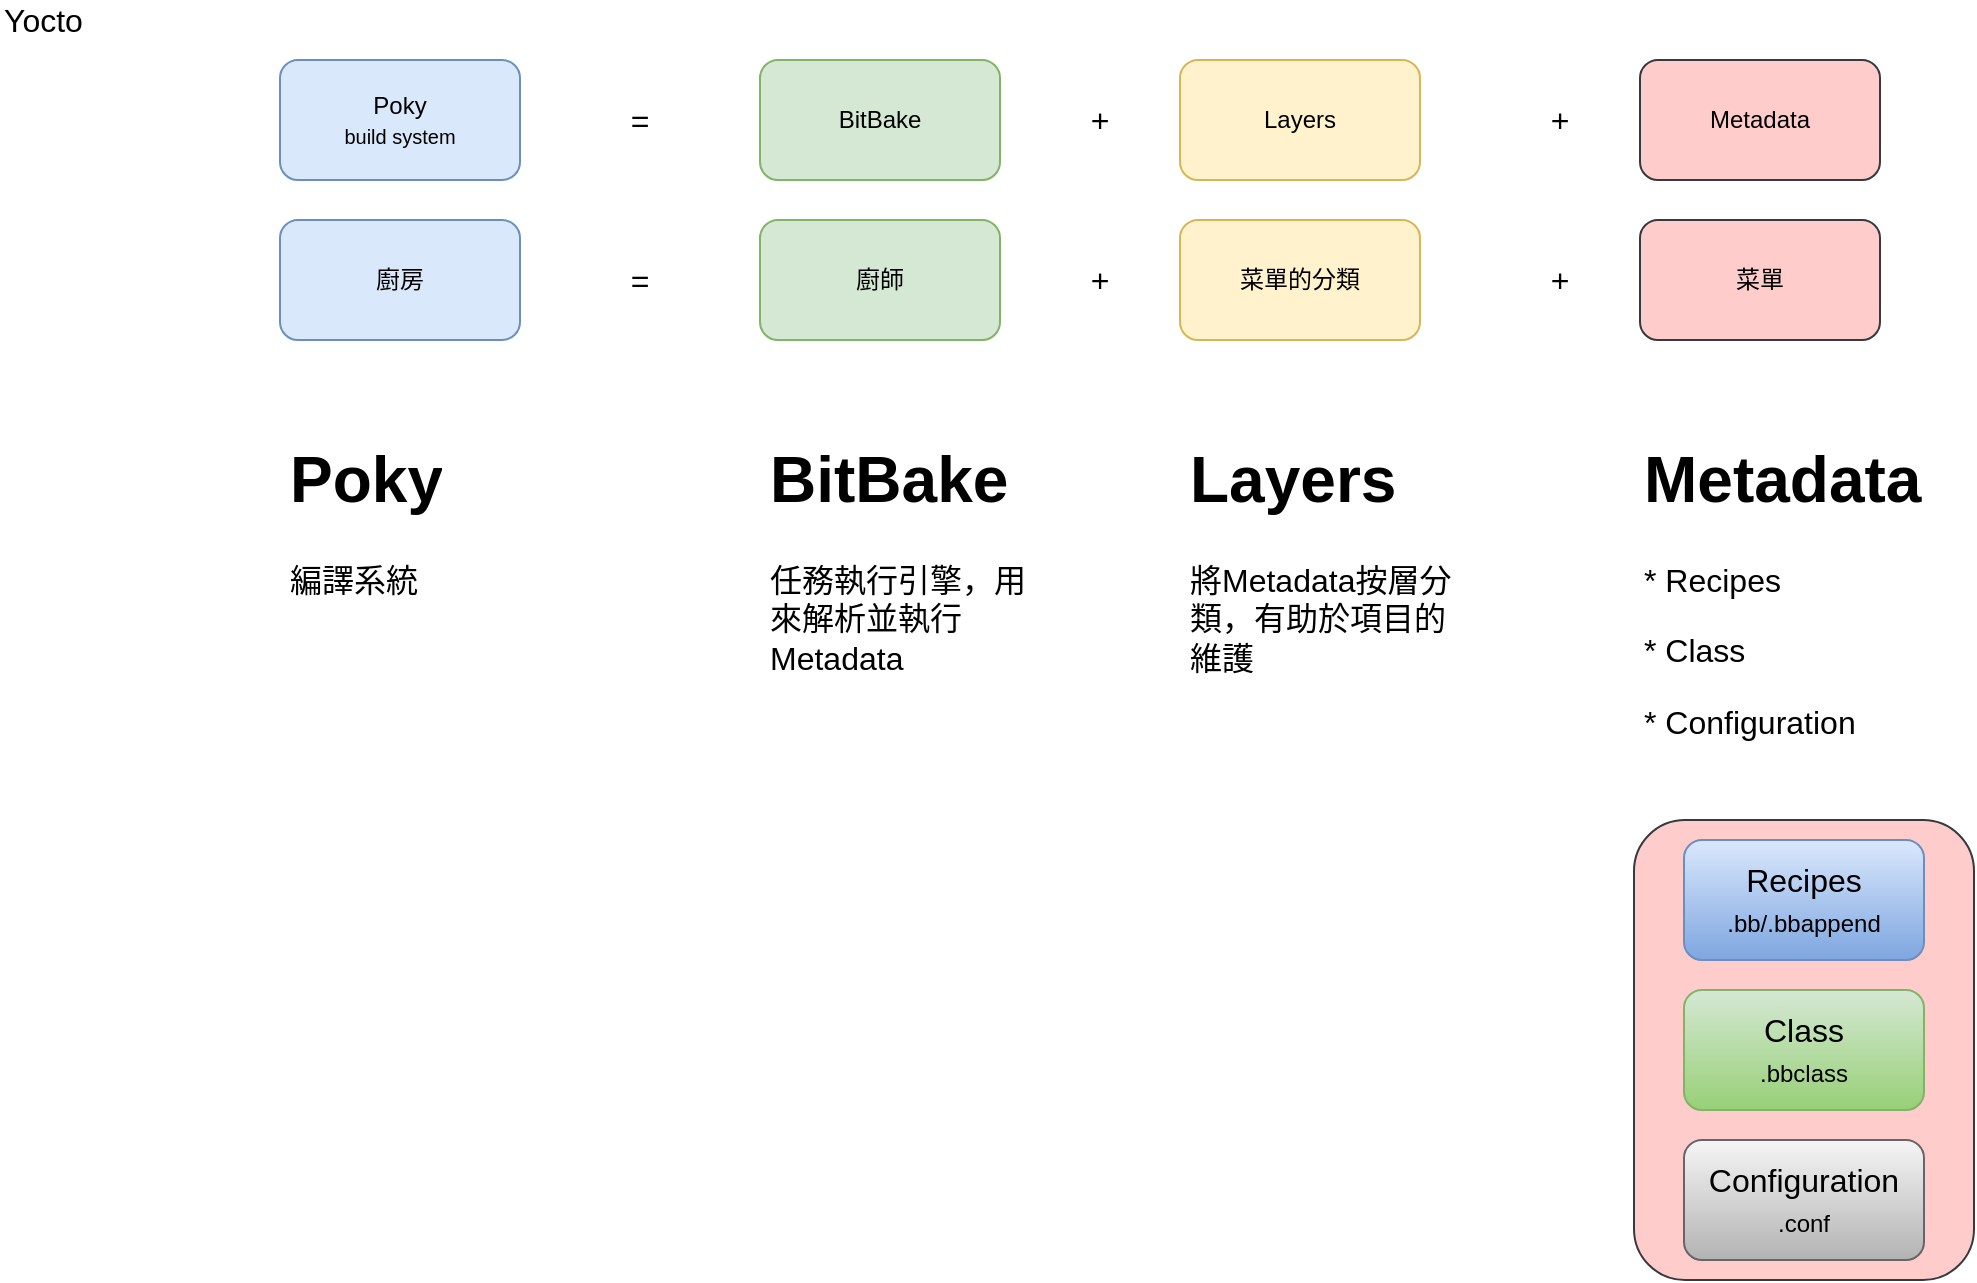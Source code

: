 <mxfile version="13.5.1" type="device" pages="2"><diagram id="GMeqn45lE4tY4QB26qIX" name="Architecture"><mxGraphModel dx="1086" dy="806" grid="1" gridSize="10" guides="1" tooltips="1" connect="1" arrows="1" fold="1" page="1" pageScale="1" pageWidth="827" pageHeight="1169" math="0" shadow="0"><root><mxCell id="0"/><mxCell id="1" parent="0"/><mxCell id="dMP9_u-oebCNLPeiJdfO-1" value="Poky&lt;br&gt;&lt;font style=&quot;font-size: 10px&quot;&gt;build system&lt;/font&gt;" style="rounded=1;whiteSpace=wrap;html=1;fillColor=#dae8fc;strokeColor=#6c8ebf;" parent="1" vertex="1"><mxGeometry x="150" y="170" width="120" height="60" as="geometry"/></mxCell><mxCell id="dMP9_u-oebCNLPeiJdfO-2" value="BitBake" style="rounded=1;whiteSpace=wrap;html=1;fillColor=#d5e8d4;strokeColor=#82b366;" parent="1" vertex="1"><mxGeometry x="390" y="170" width="120" height="60" as="geometry"/></mxCell><mxCell id="dMP9_u-oebCNLPeiJdfO-3" value="Layers" style="rounded=1;whiteSpace=wrap;html=1;fillColor=#fff2cc;strokeColor=#d6b656;" parent="1" vertex="1"><mxGeometry x="600" y="170" width="120" height="60" as="geometry"/></mxCell><mxCell id="dMP9_u-oebCNLPeiJdfO-4" value="=" style="text;html=1;strokeColor=none;fillColor=none;align=center;verticalAlign=middle;whiteSpace=wrap;rounded=0;fontSize=16;" parent="1" vertex="1"><mxGeometry x="310" y="190" width="40" height="20" as="geometry"/></mxCell><mxCell id="dMP9_u-oebCNLPeiJdfO-5" value="+" style="text;html=1;strokeColor=none;fillColor=none;align=center;verticalAlign=middle;whiteSpace=wrap;rounded=0;fontSize=16;" parent="1" vertex="1"><mxGeometry x="540" y="190" width="40" height="20" as="geometry"/></mxCell><mxCell id="dMP9_u-oebCNLPeiJdfO-6" value="廚房" style="rounded=1;whiteSpace=wrap;html=1;fillColor=#dae8fc;strokeColor=#6c8ebf;" parent="1" vertex="1"><mxGeometry x="150" y="250" width="120" height="60" as="geometry"/></mxCell><mxCell id="dMP9_u-oebCNLPeiJdfO-7" value="廚師" style="rounded=1;whiteSpace=wrap;html=1;fillColor=#d5e8d4;strokeColor=#82b366;" parent="1" vertex="1"><mxGeometry x="390" y="250" width="120" height="60" as="geometry"/></mxCell><mxCell id="dMP9_u-oebCNLPeiJdfO-8" value="菜單的分類" style="rounded=1;whiteSpace=wrap;html=1;fillColor=#fff2cc;strokeColor=#d6b656;" parent="1" vertex="1"><mxGeometry x="600" y="250" width="120" height="60" as="geometry"/></mxCell><mxCell id="dMP9_u-oebCNLPeiJdfO-9" value="=" style="text;html=1;strokeColor=none;fillColor=none;align=center;verticalAlign=middle;whiteSpace=wrap;rounded=0;fontSize=16;" parent="1" vertex="1"><mxGeometry x="310" y="270" width="40" height="20" as="geometry"/></mxCell><mxCell id="dMP9_u-oebCNLPeiJdfO-10" value="+" style="text;html=1;strokeColor=none;fillColor=none;align=center;verticalAlign=middle;whiteSpace=wrap;rounded=0;fontSize=16;" parent="1" vertex="1"><mxGeometry x="540" y="270" width="40" height="20" as="geometry"/></mxCell><mxCell id="dMP9_u-oebCNLPeiJdfO-11" value="Yocto" style="text;html=1;strokeColor=none;fillColor=none;align=left;verticalAlign=middle;whiteSpace=wrap;rounded=0;fontSize=16;" parent="1" vertex="1"><mxGeometry x="10" y="140" width="110" height="20" as="geometry"/></mxCell><mxCell id="dMP9_u-oebCNLPeiJdfO-12" value="&lt;h1&gt;Metadata&lt;/h1&gt;&lt;p&gt;* Recipes&lt;/p&gt;&lt;p&gt;* Class&lt;/p&gt;&lt;p&gt;* Configuration&lt;/p&gt;" style="text;html=1;strokeColor=none;fillColor=none;spacing=5;spacingTop=-20;whiteSpace=wrap;overflow=hidden;rounded=0;fontSize=16;align=left;" parent="1" vertex="1"><mxGeometry x="827" y="350" width="163" height="210" as="geometry"/></mxCell><mxCell id="dMP9_u-oebCNLPeiJdfO-13" value="" style="rounded=1;whiteSpace=wrap;html=1;fillColor=#ffcccc;strokeColor=#36393d;" parent="1" vertex="1"><mxGeometry x="827" y="550" width="170" height="230" as="geometry"/></mxCell><mxCell id="dMP9_u-oebCNLPeiJdfO-14" value="Recipes&lt;br&gt;&lt;font style=&quot;font-size: 12px&quot;&gt;.bb/.bbappend&lt;/font&gt;" style="rounded=1;whiteSpace=wrap;html=1;fontSize=16;align=center;fillColor=#dae8fc;strokeColor=#6c8ebf;gradientColor=#7ea6e0;" parent="1" vertex="1"><mxGeometry x="852" y="560" width="120" height="60" as="geometry"/></mxCell><mxCell id="dMP9_u-oebCNLPeiJdfO-15" value="Class&lt;br&gt;&lt;font style=&quot;font-size: 12px&quot;&gt;.bbclass&lt;/font&gt;" style="rounded=1;whiteSpace=wrap;html=1;fontSize=16;align=center;fillColor=#d5e8d4;strokeColor=#82b366;gradientColor=#97d077;" parent="1" vertex="1"><mxGeometry x="852" y="635" width="120" height="60" as="geometry"/></mxCell><mxCell id="dMP9_u-oebCNLPeiJdfO-16" value="Configuration&lt;br&gt;&lt;font style=&quot;font-size: 12px&quot;&gt;.conf&lt;/font&gt;" style="rounded=1;whiteSpace=wrap;html=1;fontSize=16;align=center;fillColor=#f5f5f5;strokeColor=#666666;gradientColor=#b3b3b3;" parent="1" vertex="1"><mxGeometry x="852" y="710" width="120" height="60" as="geometry"/></mxCell><mxCell id="dMP9_u-oebCNLPeiJdfO-17" value="&lt;h1&gt;BitBake&lt;/h1&gt;&lt;p&gt;任務執行引擎，用來解析並執行Metadata&lt;/p&gt;" style="text;html=1;strokeColor=none;fillColor=none;spacing=5;spacingTop=-20;whiteSpace=wrap;overflow=hidden;rounded=0;fontSize=16;align=left;" parent="1" vertex="1"><mxGeometry x="390" y="350" width="150" height="210" as="geometry"/></mxCell><mxCell id="dMP9_u-oebCNLPeiJdfO-18" value="Metadata" style="rounded=1;whiteSpace=wrap;html=1;fillColor=#ffcccc;strokeColor=#36393d;" parent="1" vertex="1"><mxGeometry x="830" y="170" width="120" height="60" as="geometry"/></mxCell><mxCell id="dMP9_u-oebCNLPeiJdfO-19" value="+" style="text;html=1;strokeColor=none;fillColor=none;align=center;verticalAlign=middle;whiteSpace=wrap;rounded=0;fontSize=16;" parent="1" vertex="1"><mxGeometry x="770" y="190" width="40" height="20" as="geometry"/></mxCell><mxCell id="dMP9_u-oebCNLPeiJdfO-20" value="菜單" style="rounded=1;whiteSpace=wrap;html=1;fillColor=#ffcccc;strokeColor=#36393d;" parent="1" vertex="1"><mxGeometry x="830" y="250" width="120" height="60" as="geometry"/></mxCell><mxCell id="dMP9_u-oebCNLPeiJdfO-21" value="+" style="text;html=1;strokeColor=none;fillColor=none;align=center;verticalAlign=middle;whiteSpace=wrap;rounded=0;fontSize=16;" parent="1" vertex="1"><mxGeometry x="770" y="270" width="40" height="20" as="geometry"/></mxCell><mxCell id="dMP9_u-oebCNLPeiJdfO-22" value="&lt;h1&gt;Layers&lt;/h1&gt;&lt;p&gt;將Metadata按層分類，有助於項目的維護&lt;/p&gt;" style="text;html=1;strokeColor=none;fillColor=none;spacing=5;spacingTop=-20;whiteSpace=wrap;overflow=hidden;rounded=0;fontSize=16;align=left;" parent="1" vertex="1"><mxGeometry x="600" y="350" width="140" height="210" as="geometry"/></mxCell><mxCell id="dMP9_u-oebCNLPeiJdfO-23" value="&lt;h1&gt;Poky&lt;/h1&gt;&lt;p&gt;編譯系統&lt;/p&gt;" style="text;html=1;strokeColor=none;fillColor=none;spacing=5;spacingTop=-20;whiteSpace=wrap;overflow=hidden;rounded=0;fontSize=16;align=left;" parent="1" vertex="1"><mxGeometry x="150" y="350" width="130" height="210" as="geometry"/></mxCell></root></mxGraphModel></diagram><diagram id="SwpSQf85yz177KiCDT4A" name="Page-2"><mxGraphModel dx="1086" dy="806" grid="1" gridSize="10" guides="1" tooltips="1" connect="1" arrows="1" fold="1" page="1" pageScale="1" pageWidth="827" pageHeight="1169" math="0" shadow="0"><root><mxCell id="VigagxJBq76oXW5hqBja-0"/><mxCell id="VigagxJBq76oXW5hqBja-1" parent="VigagxJBq76oXW5hqBja-0"/></root></mxGraphModel></diagram></mxfile>